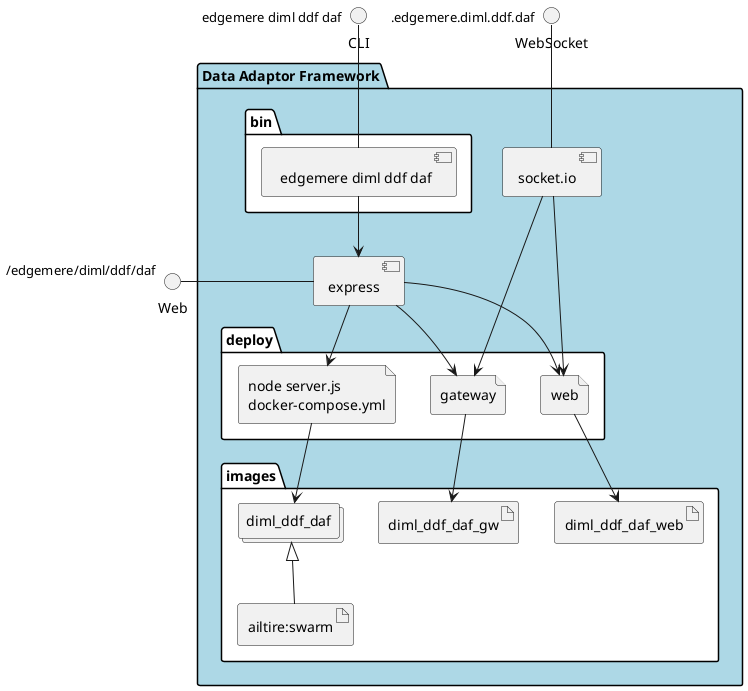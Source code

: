 @startuml
  interface CLI
  interface Web
  interface WebSocket
package "Data Adaptor Framework" #lightblue {
  component express as REST
  component socket.io as socket
  folder bin #ffffff {
    component " edgemere diml ddf daf" as binName
  }
  binName --> REST

  folder deploy #ffffff {
      file "node server.js\ndocker-compose.yml" as diml_ddf_daf_container
      REST --> diml_ddf_daf_container

  
    file "web" as web_container
    REST --> web_container
    socket ---> web_container
  
    file "gateway" as gateway_container
    REST --> gateway_container
    socket ---> gateway_container
  
  }
  folder images #ffffff {
    collections "diml_ddf_daf" as diml_ddf_dafimage
    artifact "ailtire:swarm" as ailtireswarm
    diml_ddf_dafimage <|-- ailtireswarm
    diml_ddf_daf_container --> diml_ddf_dafimage

  
      artifact diml_ddf_daf_web
      web_container --> diml_ddf_daf_web
    
      artifact diml_ddf_daf_gw
      gateway_container --> diml_ddf_daf_gw
    
  }
}
CLI " edgemere diml ddf daf" -- binName
Web "/edgemere/diml/ddf/daf" - REST
WebSocket ".edgemere.diml.ddf.daf" -- socket

@enduml
